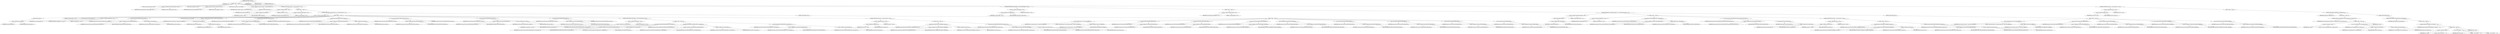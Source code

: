 digraph "applyWebProxySettings" {  
"134" [label = <(METHOD,applyWebProxySettings)<SUB>177</SUB>> ]
"14" [label = <(PARAM,this)<SUB>177</SUB>> ]
"135" [label = <(BLOCK,&lt;empty&gt;,&lt;empty&gt;)<SUB>177</SUB>> ]
"136" [label = <(LOCAL,boolean settingsChanged: boolean)> ]
"137" [label = <(&lt;operator&gt;.assignment,boolean settingsChanged = false)<SUB>178</SUB>> ]
"138" [label = <(IDENTIFIER,settingsChanged,boolean settingsChanged = false)<SUB>178</SUB>> ]
"139" [label = <(LITERAL,false,boolean settingsChanged = false)<SUB>178</SUB>> ]
"140" [label = <(LOCAL,boolean enablingProxy: boolean)> ]
"141" [label = <(&lt;operator&gt;.assignment,boolean enablingProxy = false)<SUB>179</SUB>> ]
"142" [label = <(IDENTIFIER,enablingProxy,boolean enablingProxy = false)<SUB>179</SUB>> ]
"143" [label = <(LITERAL,false,boolean enablingProxy = false)<SUB>179</SUB>> ]
"144" [label = <(LOCAL,Properties sysprops: java.util.Properties)> ]
"145" [label = <(&lt;operator&gt;.assignment,Properties sysprops = System.getProperties())<SUB>180</SUB>> ]
"146" [label = <(IDENTIFIER,sysprops,Properties sysprops = System.getProperties())<SUB>180</SUB>> ]
"147" [label = <(getProperties,System.getProperties())<SUB>180</SUB>> ]
"148" [label = <(IDENTIFIER,System,System.getProperties())<SUB>180</SUB>> ]
"149" [label = <(CONTROL_STRUCTURE,if (proxyHost != null),if (proxyHost != null))<SUB>181</SUB>> ]
"150" [label = <(&lt;operator&gt;.notEquals,proxyHost != null)<SUB>181</SUB>> ]
"151" [label = <(&lt;operator&gt;.fieldAccess,this.proxyHost)<SUB>181</SUB>> ]
"152" [label = <(IDENTIFIER,this,proxyHost != null)<SUB>181</SUB>> ]
"153" [label = <(FIELD_IDENTIFIER,proxyHost,proxyHost)<SUB>181</SUB>> ]
"154" [label = <(LITERAL,null,proxyHost != null)<SUB>181</SUB>> ]
"155" [label = <(BLOCK,&lt;empty&gt;,&lt;empty&gt;)<SUB>181</SUB>> ]
"156" [label = <(&lt;operator&gt;.assignment,settingsChanged = true)<SUB>182</SUB>> ]
"157" [label = <(IDENTIFIER,settingsChanged,settingsChanged = true)<SUB>182</SUB>> ]
"158" [label = <(LITERAL,true,settingsChanged = true)<SUB>182</SUB>> ]
"159" [label = <(CONTROL_STRUCTURE,if (proxyHost.length() != 0),if (proxyHost.length() != 0))<SUB>183</SUB>> ]
"160" [label = <(&lt;operator&gt;.notEquals,proxyHost.length() != 0)<SUB>183</SUB>> ]
"161" [label = <(length,proxyHost.length())<SUB>183</SUB>> ]
"162" [label = <(&lt;operator&gt;.fieldAccess,this.proxyHost)<SUB>183</SUB>> ]
"163" [label = <(IDENTIFIER,this,proxyHost.length())<SUB>183</SUB>> ]
"164" [label = <(FIELD_IDENTIFIER,proxyHost,proxyHost)<SUB>183</SUB>> ]
"165" [label = <(LITERAL,0,proxyHost.length() != 0)<SUB>183</SUB>> ]
"166" [label = <(BLOCK,&lt;empty&gt;,&lt;empty&gt;)<SUB>183</SUB>> ]
"167" [label = <(traceSettingInfo,this.traceSettingInfo())<SUB>184</SUB>> ]
"13" [label = <(IDENTIFIER,this,this.traceSettingInfo())<SUB>184</SUB>> ]
"168" [label = <(&lt;operator&gt;.assignment,enablingProxy = true)<SUB>185</SUB>> ]
"169" [label = <(IDENTIFIER,enablingProxy,enablingProxy = true)<SUB>185</SUB>> ]
"170" [label = <(LITERAL,true,enablingProxy = true)<SUB>185</SUB>> ]
"171" [label = <(put,put(ProxySetup.HTTP_PROXY_HOST, proxyHost))<SUB>186</SUB>> ]
"172" [label = <(IDENTIFIER,sysprops,put(ProxySetup.HTTP_PROXY_HOST, proxyHost))<SUB>186</SUB>> ]
"173" [label = <(&lt;operator&gt;.fieldAccess,ProxySetup.HTTP_PROXY_HOST)<SUB>186</SUB>> ]
"174" [label = <(IDENTIFIER,ProxySetup,put(ProxySetup.HTTP_PROXY_HOST, proxyHost))<SUB>186</SUB>> ]
"175" [label = <(FIELD_IDENTIFIER,HTTP_PROXY_HOST,HTTP_PROXY_HOST)<SUB>186</SUB>> ]
"176" [label = <(&lt;operator&gt;.fieldAccess,this.proxyHost)<SUB>186</SUB>> ]
"177" [label = <(IDENTIFIER,this,put(ProxySetup.HTTP_PROXY_HOST, proxyHost))<SUB>186</SUB>> ]
"178" [label = <(FIELD_IDENTIFIER,proxyHost,proxyHost)<SUB>186</SUB>> ]
"179" [label = <(LOCAL,String portString: java.lang.String)> ]
"180" [label = <(&lt;operator&gt;.assignment,String portString = Integer.toString(proxyPort))<SUB>187</SUB>> ]
"181" [label = <(IDENTIFIER,portString,String portString = Integer.toString(proxyPort))<SUB>187</SUB>> ]
"182" [label = <(toString,Integer.toString(proxyPort))<SUB>187</SUB>> ]
"183" [label = <(IDENTIFIER,Integer,Integer.toString(proxyPort))<SUB>187</SUB>> ]
"184" [label = <(&lt;operator&gt;.fieldAccess,this.proxyPort)<SUB>187</SUB>> ]
"185" [label = <(IDENTIFIER,this,Integer.toString(proxyPort))<SUB>187</SUB>> ]
"186" [label = <(FIELD_IDENTIFIER,proxyPort,proxyPort)<SUB>187</SUB>> ]
"187" [label = <(put,put(ProxySetup.HTTP_PROXY_PORT, portString))<SUB>188</SUB>> ]
"188" [label = <(IDENTIFIER,sysprops,put(ProxySetup.HTTP_PROXY_PORT, portString))<SUB>188</SUB>> ]
"189" [label = <(&lt;operator&gt;.fieldAccess,ProxySetup.HTTP_PROXY_PORT)<SUB>188</SUB>> ]
"190" [label = <(IDENTIFIER,ProxySetup,put(ProxySetup.HTTP_PROXY_PORT, portString))<SUB>188</SUB>> ]
"191" [label = <(FIELD_IDENTIFIER,HTTP_PROXY_PORT,HTTP_PROXY_PORT)<SUB>188</SUB>> ]
"192" [label = <(IDENTIFIER,portString,put(ProxySetup.HTTP_PROXY_PORT, portString))<SUB>188</SUB>> ]
"193" [label = <(put,put(ProxySetup.HTTPS_PROXY_HOST, proxyHost))<SUB>189</SUB>> ]
"194" [label = <(IDENTIFIER,sysprops,put(ProxySetup.HTTPS_PROXY_HOST, proxyHost))<SUB>189</SUB>> ]
"195" [label = <(&lt;operator&gt;.fieldAccess,ProxySetup.HTTPS_PROXY_HOST)<SUB>189</SUB>> ]
"196" [label = <(IDENTIFIER,ProxySetup,put(ProxySetup.HTTPS_PROXY_HOST, proxyHost))<SUB>189</SUB>> ]
"197" [label = <(FIELD_IDENTIFIER,HTTPS_PROXY_HOST,HTTPS_PROXY_HOST)<SUB>189</SUB>> ]
"198" [label = <(&lt;operator&gt;.fieldAccess,this.proxyHost)<SUB>189</SUB>> ]
"199" [label = <(IDENTIFIER,this,put(ProxySetup.HTTPS_PROXY_HOST, proxyHost))<SUB>189</SUB>> ]
"200" [label = <(FIELD_IDENTIFIER,proxyHost,proxyHost)<SUB>189</SUB>> ]
"201" [label = <(put,put(ProxySetup.HTTPS_PROXY_PORT, portString))<SUB>190</SUB>> ]
"202" [label = <(IDENTIFIER,sysprops,put(ProxySetup.HTTPS_PROXY_PORT, portString))<SUB>190</SUB>> ]
"203" [label = <(&lt;operator&gt;.fieldAccess,ProxySetup.HTTPS_PROXY_PORT)<SUB>190</SUB>> ]
"204" [label = <(IDENTIFIER,ProxySetup,put(ProxySetup.HTTPS_PROXY_PORT, portString))<SUB>190</SUB>> ]
"205" [label = <(FIELD_IDENTIFIER,HTTPS_PROXY_PORT,HTTPS_PROXY_PORT)<SUB>190</SUB>> ]
"206" [label = <(IDENTIFIER,portString,put(ProxySetup.HTTPS_PROXY_PORT, portString))<SUB>190</SUB>> ]
"207" [label = <(put,put(ProxySetup.FTP_PROXY_HOST, proxyHost))<SUB>191</SUB>> ]
"208" [label = <(IDENTIFIER,sysprops,put(ProxySetup.FTP_PROXY_HOST, proxyHost))<SUB>191</SUB>> ]
"209" [label = <(&lt;operator&gt;.fieldAccess,ProxySetup.FTP_PROXY_HOST)<SUB>191</SUB>> ]
"210" [label = <(IDENTIFIER,ProxySetup,put(ProxySetup.FTP_PROXY_HOST, proxyHost))<SUB>191</SUB>> ]
"211" [label = <(FIELD_IDENTIFIER,FTP_PROXY_HOST,FTP_PROXY_HOST)<SUB>191</SUB>> ]
"212" [label = <(&lt;operator&gt;.fieldAccess,this.proxyHost)<SUB>191</SUB>> ]
"213" [label = <(IDENTIFIER,this,put(ProxySetup.FTP_PROXY_HOST, proxyHost))<SUB>191</SUB>> ]
"214" [label = <(FIELD_IDENTIFIER,proxyHost,proxyHost)<SUB>191</SUB>> ]
"215" [label = <(put,put(ProxySetup.FTP_PROXY_PORT, portString))<SUB>192</SUB>> ]
"216" [label = <(IDENTIFIER,sysprops,put(ProxySetup.FTP_PROXY_PORT, portString))<SUB>192</SUB>> ]
"217" [label = <(&lt;operator&gt;.fieldAccess,ProxySetup.FTP_PROXY_PORT)<SUB>192</SUB>> ]
"218" [label = <(IDENTIFIER,ProxySetup,put(ProxySetup.FTP_PROXY_PORT, portString))<SUB>192</SUB>> ]
"219" [label = <(FIELD_IDENTIFIER,FTP_PROXY_PORT,FTP_PROXY_PORT)<SUB>192</SUB>> ]
"220" [label = <(IDENTIFIER,portString,put(ProxySetup.FTP_PROXY_PORT, portString))<SUB>192</SUB>> ]
"221" [label = <(CONTROL_STRUCTURE,if (nonProxyHosts != null),if (nonProxyHosts != null))<SUB>193</SUB>> ]
"222" [label = <(&lt;operator&gt;.notEquals,nonProxyHosts != null)<SUB>193</SUB>> ]
"223" [label = <(&lt;operator&gt;.fieldAccess,this.nonProxyHosts)<SUB>193</SUB>> ]
"224" [label = <(IDENTIFIER,this,nonProxyHosts != null)<SUB>193</SUB>> ]
"225" [label = <(FIELD_IDENTIFIER,nonProxyHosts,nonProxyHosts)<SUB>193</SUB>> ]
"226" [label = <(LITERAL,null,nonProxyHosts != null)<SUB>193</SUB>> ]
"227" [label = <(BLOCK,&lt;empty&gt;,&lt;empty&gt;)<SUB>193</SUB>> ]
"228" [label = <(put,put(ProxySetup.HTTP_NON_PROXY_HOSTS, nonProxyHosts))<SUB>194</SUB>> ]
"229" [label = <(IDENTIFIER,sysprops,put(ProxySetup.HTTP_NON_PROXY_HOSTS, nonProxyHosts))<SUB>194</SUB>> ]
"230" [label = <(&lt;operator&gt;.fieldAccess,ProxySetup.HTTP_NON_PROXY_HOSTS)<SUB>194</SUB>> ]
"231" [label = <(IDENTIFIER,ProxySetup,put(ProxySetup.HTTP_NON_PROXY_HOSTS, nonProxyHosts))<SUB>194</SUB>> ]
"232" [label = <(FIELD_IDENTIFIER,HTTP_NON_PROXY_HOSTS,HTTP_NON_PROXY_HOSTS)<SUB>194</SUB>> ]
"233" [label = <(&lt;operator&gt;.fieldAccess,this.nonProxyHosts)<SUB>194</SUB>> ]
"234" [label = <(IDENTIFIER,this,put(ProxySetup.HTTP_NON_PROXY_HOSTS, nonProxyHosts))<SUB>194</SUB>> ]
"235" [label = <(FIELD_IDENTIFIER,nonProxyHosts,nonProxyHosts)<SUB>194</SUB>> ]
"236" [label = <(put,put(ProxySetup.HTTPS_NON_PROXY_HOSTS, nonProxyHosts))<SUB>195</SUB>> ]
"237" [label = <(IDENTIFIER,sysprops,put(ProxySetup.HTTPS_NON_PROXY_HOSTS, nonProxyHosts))<SUB>195</SUB>> ]
"238" [label = <(&lt;operator&gt;.fieldAccess,ProxySetup.HTTPS_NON_PROXY_HOSTS)<SUB>195</SUB>> ]
"239" [label = <(IDENTIFIER,ProxySetup,put(ProxySetup.HTTPS_NON_PROXY_HOSTS, nonProxyHosts))<SUB>195</SUB>> ]
"240" [label = <(FIELD_IDENTIFIER,HTTPS_NON_PROXY_HOSTS,HTTPS_NON_PROXY_HOSTS)<SUB>195</SUB>> ]
"241" [label = <(&lt;operator&gt;.fieldAccess,this.nonProxyHosts)<SUB>195</SUB>> ]
"242" [label = <(IDENTIFIER,this,put(ProxySetup.HTTPS_NON_PROXY_HOSTS, nonProxyHosts))<SUB>195</SUB>> ]
"243" [label = <(FIELD_IDENTIFIER,nonProxyHosts,nonProxyHosts)<SUB>195</SUB>> ]
"244" [label = <(put,put(ProxySetup.FTP_NON_PROXY_HOSTS, nonProxyHosts))<SUB>196</SUB>> ]
"245" [label = <(IDENTIFIER,sysprops,put(ProxySetup.FTP_NON_PROXY_HOSTS, nonProxyHosts))<SUB>196</SUB>> ]
"246" [label = <(&lt;operator&gt;.fieldAccess,ProxySetup.FTP_NON_PROXY_HOSTS)<SUB>196</SUB>> ]
"247" [label = <(IDENTIFIER,ProxySetup,put(ProxySetup.FTP_NON_PROXY_HOSTS, nonProxyHosts))<SUB>196</SUB>> ]
"248" [label = <(FIELD_IDENTIFIER,FTP_NON_PROXY_HOSTS,FTP_NON_PROXY_HOSTS)<SUB>196</SUB>> ]
"249" [label = <(&lt;operator&gt;.fieldAccess,this.nonProxyHosts)<SUB>196</SUB>> ]
"250" [label = <(IDENTIFIER,this,put(ProxySetup.FTP_NON_PROXY_HOSTS, nonProxyHosts))<SUB>196</SUB>> ]
"251" [label = <(FIELD_IDENTIFIER,nonProxyHosts,nonProxyHosts)<SUB>196</SUB>> ]
"252" [label = <(CONTROL_STRUCTURE,if (proxyUser != null),if (proxyUser != null))<SUB>198</SUB>> ]
"253" [label = <(&lt;operator&gt;.notEquals,proxyUser != null)<SUB>198</SUB>> ]
"254" [label = <(&lt;operator&gt;.fieldAccess,this.proxyUser)<SUB>198</SUB>> ]
"255" [label = <(IDENTIFIER,this,proxyUser != null)<SUB>198</SUB>> ]
"256" [label = <(FIELD_IDENTIFIER,proxyUser,proxyUser)<SUB>198</SUB>> ]
"257" [label = <(LITERAL,null,proxyUser != null)<SUB>198</SUB>> ]
"258" [label = <(BLOCK,&lt;empty&gt;,&lt;empty&gt;)<SUB>198</SUB>> ]
"259" [label = <(put,put(ProxySetup.HTTP_PROXY_USERNAME, proxyUser))<SUB>199</SUB>> ]
"260" [label = <(IDENTIFIER,sysprops,put(ProxySetup.HTTP_PROXY_USERNAME, proxyUser))<SUB>199</SUB>> ]
"261" [label = <(&lt;operator&gt;.fieldAccess,ProxySetup.HTTP_PROXY_USERNAME)<SUB>199</SUB>> ]
"262" [label = <(IDENTIFIER,ProxySetup,put(ProxySetup.HTTP_PROXY_USERNAME, proxyUser))<SUB>199</SUB>> ]
"263" [label = <(FIELD_IDENTIFIER,HTTP_PROXY_USERNAME,HTTP_PROXY_USERNAME)<SUB>199</SUB>> ]
"264" [label = <(&lt;operator&gt;.fieldAccess,this.proxyUser)<SUB>199</SUB>> ]
"265" [label = <(IDENTIFIER,this,put(ProxySetup.HTTP_PROXY_USERNAME, proxyUser))<SUB>199</SUB>> ]
"266" [label = <(FIELD_IDENTIFIER,proxyUser,proxyUser)<SUB>199</SUB>> ]
"267" [label = <(put,put(ProxySetup.HTTP_PROXY_PASSWORD, proxyPassword))<SUB>200</SUB>> ]
"268" [label = <(IDENTIFIER,sysprops,put(ProxySetup.HTTP_PROXY_PASSWORD, proxyPassword))<SUB>200</SUB>> ]
"269" [label = <(&lt;operator&gt;.fieldAccess,ProxySetup.HTTP_PROXY_PASSWORD)<SUB>200</SUB>> ]
"270" [label = <(IDENTIFIER,ProxySetup,put(ProxySetup.HTTP_PROXY_PASSWORD, proxyPassword))<SUB>200</SUB>> ]
"271" [label = <(FIELD_IDENTIFIER,HTTP_PROXY_PASSWORD,HTTP_PROXY_PASSWORD)<SUB>200</SUB>> ]
"272" [label = <(&lt;operator&gt;.fieldAccess,this.proxyPassword)<SUB>200</SUB>> ]
"273" [label = <(IDENTIFIER,this,put(ProxySetup.HTTP_PROXY_PASSWORD, proxyPassword))<SUB>200</SUB>> ]
"274" [label = <(FIELD_IDENTIFIER,proxyPassword,proxyPassword)<SUB>200</SUB>> ]
"275" [label = <(CONTROL_STRUCTURE,else,else)<SUB>202</SUB>> ]
"276" [label = <(BLOCK,&lt;empty&gt;,&lt;empty&gt;)<SUB>202</SUB>> ]
"277" [label = <(log,log(&quot;resetting http proxy&quot;, Project.MSG_VERBOSE))<SUB>203</SUB>> ]
"15" [label = <(IDENTIFIER,this,log(&quot;resetting http proxy&quot;, Project.MSG_VERBOSE))<SUB>203</SUB>> ]
"278" [label = <(LITERAL,&quot;resetting http proxy&quot;,log(&quot;resetting http proxy&quot;, Project.MSG_VERBOSE))<SUB>203</SUB>> ]
"279" [label = <(&lt;operator&gt;.fieldAccess,Project.MSG_VERBOSE)<SUB>203</SUB>> ]
"280" [label = <(IDENTIFIER,Project,log(&quot;resetting http proxy&quot;, Project.MSG_VERBOSE))<SUB>203</SUB>> ]
"281" [label = <(FIELD_IDENTIFIER,MSG_VERBOSE,MSG_VERBOSE)<SUB>203</SUB>> ]
"282" [label = <(remove,remove(ProxySetup.HTTP_PROXY_HOST))<SUB>204</SUB>> ]
"283" [label = <(IDENTIFIER,sysprops,remove(ProxySetup.HTTP_PROXY_HOST))<SUB>204</SUB>> ]
"284" [label = <(&lt;operator&gt;.fieldAccess,ProxySetup.HTTP_PROXY_HOST)<SUB>204</SUB>> ]
"285" [label = <(IDENTIFIER,ProxySetup,remove(ProxySetup.HTTP_PROXY_HOST))<SUB>204</SUB>> ]
"286" [label = <(FIELD_IDENTIFIER,HTTP_PROXY_HOST,HTTP_PROXY_HOST)<SUB>204</SUB>> ]
"287" [label = <(remove,remove(ProxySetup.HTTP_PROXY_PORT))<SUB>205</SUB>> ]
"288" [label = <(IDENTIFIER,sysprops,remove(ProxySetup.HTTP_PROXY_PORT))<SUB>205</SUB>> ]
"289" [label = <(&lt;operator&gt;.fieldAccess,ProxySetup.HTTP_PROXY_PORT)<SUB>205</SUB>> ]
"290" [label = <(IDENTIFIER,ProxySetup,remove(ProxySetup.HTTP_PROXY_PORT))<SUB>205</SUB>> ]
"291" [label = <(FIELD_IDENTIFIER,HTTP_PROXY_PORT,HTTP_PROXY_PORT)<SUB>205</SUB>> ]
"292" [label = <(remove,remove(ProxySetup.HTTP_PROXY_USERNAME))<SUB>206</SUB>> ]
"293" [label = <(IDENTIFIER,sysprops,remove(ProxySetup.HTTP_PROXY_USERNAME))<SUB>206</SUB>> ]
"294" [label = <(&lt;operator&gt;.fieldAccess,ProxySetup.HTTP_PROXY_USERNAME)<SUB>206</SUB>> ]
"295" [label = <(IDENTIFIER,ProxySetup,remove(ProxySetup.HTTP_PROXY_USERNAME))<SUB>206</SUB>> ]
"296" [label = <(FIELD_IDENTIFIER,HTTP_PROXY_USERNAME,HTTP_PROXY_USERNAME)<SUB>206</SUB>> ]
"297" [label = <(remove,remove(ProxySetup.HTTP_PROXY_PASSWORD))<SUB>207</SUB>> ]
"298" [label = <(IDENTIFIER,sysprops,remove(ProxySetup.HTTP_PROXY_PASSWORD))<SUB>207</SUB>> ]
"299" [label = <(&lt;operator&gt;.fieldAccess,ProxySetup.HTTP_PROXY_PASSWORD)<SUB>207</SUB>> ]
"300" [label = <(IDENTIFIER,ProxySetup,remove(ProxySetup.HTTP_PROXY_PASSWORD))<SUB>207</SUB>> ]
"301" [label = <(FIELD_IDENTIFIER,HTTP_PROXY_PASSWORD,HTTP_PROXY_PASSWORD)<SUB>207</SUB>> ]
"302" [label = <(remove,remove(ProxySetup.HTTPS_PROXY_HOST))<SUB>208</SUB>> ]
"303" [label = <(IDENTIFIER,sysprops,remove(ProxySetup.HTTPS_PROXY_HOST))<SUB>208</SUB>> ]
"304" [label = <(&lt;operator&gt;.fieldAccess,ProxySetup.HTTPS_PROXY_HOST)<SUB>208</SUB>> ]
"305" [label = <(IDENTIFIER,ProxySetup,remove(ProxySetup.HTTPS_PROXY_HOST))<SUB>208</SUB>> ]
"306" [label = <(FIELD_IDENTIFIER,HTTPS_PROXY_HOST,HTTPS_PROXY_HOST)<SUB>208</SUB>> ]
"307" [label = <(remove,remove(ProxySetup.HTTPS_PROXY_PORT))<SUB>209</SUB>> ]
"308" [label = <(IDENTIFIER,sysprops,remove(ProxySetup.HTTPS_PROXY_PORT))<SUB>209</SUB>> ]
"309" [label = <(&lt;operator&gt;.fieldAccess,ProxySetup.HTTPS_PROXY_PORT)<SUB>209</SUB>> ]
"310" [label = <(IDENTIFIER,ProxySetup,remove(ProxySetup.HTTPS_PROXY_PORT))<SUB>209</SUB>> ]
"311" [label = <(FIELD_IDENTIFIER,HTTPS_PROXY_PORT,HTTPS_PROXY_PORT)<SUB>209</SUB>> ]
"312" [label = <(remove,remove(ProxySetup.FTP_PROXY_HOST))<SUB>210</SUB>> ]
"313" [label = <(IDENTIFIER,sysprops,remove(ProxySetup.FTP_PROXY_HOST))<SUB>210</SUB>> ]
"314" [label = <(&lt;operator&gt;.fieldAccess,ProxySetup.FTP_PROXY_HOST)<SUB>210</SUB>> ]
"315" [label = <(IDENTIFIER,ProxySetup,remove(ProxySetup.FTP_PROXY_HOST))<SUB>210</SUB>> ]
"316" [label = <(FIELD_IDENTIFIER,FTP_PROXY_HOST,FTP_PROXY_HOST)<SUB>210</SUB>> ]
"317" [label = <(remove,remove(ProxySetup.FTP_PROXY_PORT))<SUB>211</SUB>> ]
"318" [label = <(IDENTIFIER,sysprops,remove(ProxySetup.FTP_PROXY_PORT))<SUB>211</SUB>> ]
"319" [label = <(&lt;operator&gt;.fieldAccess,ProxySetup.FTP_PROXY_PORT)<SUB>211</SUB>> ]
"320" [label = <(IDENTIFIER,ProxySetup,remove(ProxySetup.FTP_PROXY_PORT))<SUB>211</SUB>> ]
"321" [label = <(FIELD_IDENTIFIER,FTP_PROXY_PORT,FTP_PROXY_PORT)<SUB>211</SUB>> ]
"322" [label = <(CONTROL_STRUCTURE,if (socksProxyHost != null),if (socksProxyHost != null))<SUB>216</SUB>> ]
"323" [label = <(&lt;operator&gt;.notEquals,socksProxyHost != null)<SUB>216</SUB>> ]
"324" [label = <(&lt;operator&gt;.fieldAccess,this.socksProxyHost)<SUB>216</SUB>> ]
"325" [label = <(IDENTIFIER,this,socksProxyHost != null)<SUB>216</SUB>> ]
"326" [label = <(FIELD_IDENTIFIER,socksProxyHost,socksProxyHost)<SUB>216</SUB>> ]
"327" [label = <(LITERAL,null,socksProxyHost != null)<SUB>216</SUB>> ]
"328" [label = <(BLOCK,&lt;empty&gt;,&lt;empty&gt;)<SUB>216</SUB>> ]
"329" [label = <(&lt;operator&gt;.assignment,settingsChanged = true)<SUB>217</SUB>> ]
"330" [label = <(IDENTIFIER,settingsChanged,settingsChanged = true)<SUB>217</SUB>> ]
"331" [label = <(LITERAL,true,settingsChanged = true)<SUB>217</SUB>> ]
"332" [label = <(CONTROL_STRUCTURE,if (socksProxyHost.length() != 0),if (socksProxyHost.length() != 0))<SUB>218</SUB>> ]
"333" [label = <(&lt;operator&gt;.notEquals,socksProxyHost.length() != 0)<SUB>218</SUB>> ]
"334" [label = <(length,socksProxyHost.length())<SUB>218</SUB>> ]
"335" [label = <(&lt;operator&gt;.fieldAccess,this.socksProxyHost)<SUB>218</SUB>> ]
"336" [label = <(IDENTIFIER,this,socksProxyHost.length())<SUB>218</SUB>> ]
"337" [label = <(FIELD_IDENTIFIER,socksProxyHost,socksProxyHost)<SUB>218</SUB>> ]
"338" [label = <(LITERAL,0,socksProxyHost.length() != 0)<SUB>218</SUB>> ]
"339" [label = <(BLOCK,&lt;empty&gt;,&lt;empty&gt;)<SUB>218</SUB>> ]
"340" [label = <(&lt;operator&gt;.assignment,enablingProxy = true)<SUB>219</SUB>> ]
"341" [label = <(IDENTIFIER,enablingProxy,enablingProxy = true)<SUB>219</SUB>> ]
"342" [label = <(LITERAL,true,enablingProxy = true)<SUB>219</SUB>> ]
"343" [label = <(put,put(ProxySetup.SOCKS_PROXY_HOST, socksProxyHost))<SUB>220</SUB>> ]
"344" [label = <(IDENTIFIER,sysprops,put(ProxySetup.SOCKS_PROXY_HOST, socksProxyHost))<SUB>220</SUB>> ]
"345" [label = <(&lt;operator&gt;.fieldAccess,ProxySetup.SOCKS_PROXY_HOST)<SUB>220</SUB>> ]
"346" [label = <(IDENTIFIER,ProxySetup,put(ProxySetup.SOCKS_PROXY_HOST, socksProxyHost))<SUB>220</SUB>> ]
"347" [label = <(FIELD_IDENTIFIER,SOCKS_PROXY_HOST,SOCKS_PROXY_HOST)<SUB>220</SUB>> ]
"348" [label = <(&lt;operator&gt;.fieldAccess,this.socksProxyHost)<SUB>220</SUB>> ]
"349" [label = <(IDENTIFIER,this,put(ProxySetup.SOCKS_PROXY_HOST, socksProxyHost))<SUB>220</SUB>> ]
"350" [label = <(FIELD_IDENTIFIER,socksProxyHost,socksProxyHost)<SUB>220</SUB>> ]
"351" [label = <(put,put(ProxySetup.SOCKS_PROXY_PORT, Integer.toString(socksProxyPort)))<SUB>221</SUB>> ]
"352" [label = <(IDENTIFIER,sysprops,put(ProxySetup.SOCKS_PROXY_PORT, Integer.toString(socksProxyPort)))<SUB>221</SUB>> ]
"353" [label = <(&lt;operator&gt;.fieldAccess,ProxySetup.SOCKS_PROXY_PORT)<SUB>221</SUB>> ]
"354" [label = <(IDENTIFIER,ProxySetup,put(ProxySetup.SOCKS_PROXY_PORT, Integer.toString(socksProxyPort)))<SUB>221</SUB>> ]
"355" [label = <(FIELD_IDENTIFIER,SOCKS_PROXY_PORT,SOCKS_PROXY_PORT)<SUB>221</SUB>> ]
"356" [label = <(toString,Integer.toString(socksProxyPort))<SUB>221</SUB>> ]
"357" [label = <(IDENTIFIER,Integer,Integer.toString(socksProxyPort))<SUB>221</SUB>> ]
"358" [label = <(&lt;operator&gt;.fieldAccess,this.socksProxyPort)<SUB>221</SUB>> ]
"359" [label = <(IDENTIFIER,this,Integer.toString(socksProxyPort))<SUB>221</SUB>> ]
"360" [label = <(FIELD_IDENTIFIER,socksProxyPort,socksProxyPort)<SUB>221</SUB>> ]
"361" [label = <(CONTROL_STRUCTURE,if (proxyUser != null),if (proxyUser != null))<SUB>222</SUB>> ]
"362" [label = <(&lt;operator&gt;.notEquals,proxyUser != null)<SUB>222</SUB>> ]
"363" [label = <(&lt;operator&gt;.fieldAccess,this.proxyUser)<SUB>222</SUB>> ]
"364" [label = <(IDENTIFIER,this,proxyUser != null)<SUB>222</SUB>> ]
"365" [label = <(FIELD_IDENTIFIER,proxyUser,proxyUser)<SUB>222</SUB>> ]
"366" [label = <(LITERAL,null,proxyUser != null)<SUB>222</SUB>> ]
"367" [label = <(BLOCK,&lt;empty&gt;,&lt;empty&gt;)<SUB>222</SUB>> ]
"368" [label = <(put,put(ProxySetup.SOCKS_PROXY_USERNAME, proxyUser))<SUB>224</SUB>> ]
"369" [label = <(IDENTIFIER,sysprops,put(ProxySetup.SOCKS_PROXY_USERNAME, proxyUser))<SUB>224</SUB>> ]
"370" [label = <(&lt;operator&gt;.fieldAccess,ProxySetup.SOCKS_PROXY_USERNAME)<SUB>224</SUB>> ]
"371" [label = <(IDENTIFIER,ProxySetup,put(ProxySetup.SOCKS_PROXY_USERNAME, proxyUser))<SUB>224</SUB>> ]
"372" [label = <(FIELD_IDENTIFIER,SOCKS_PROXY_USERNAME,SOCKS_PROXY_USERNAME)<SUB>224</SUB>> ]
"373" [label = <(&lt;operator&gt;.fieldAccess,this.proxyUser)<SUB>224</SUB>> ]
"374" [label = <(IDENTIFIER,this,put(ProxySetup.SOCKS_PROXY_USERNAME, proxyUser))<SUB>224</SUB>> ]
"375" [label = <(FIELD_IDENTIFIER,proxyUser,proxyUser)<SUB>224</SUB>> ]
"376" [label = <(put,put(ProxySetup.SOCKS_PROXY_PASSWORD, proxyPassword))<SUB>225</SUB>> ]
"377" [label = <(IDENTIFIER,sysprops,put(ProxySetup.SOCKS_PROXY_PASSWORD, proxyPassword))<SUB>225</SUB>> ]
"378" [label = <(&lt;operator&gt;.fieldAccess,ProxySetup.SOCKS_PROXY_PASSWORD)<SUB>225</SUB>> ]
"379" [label = <(IDENTIFIER,ProxySetup,put(ProxySetup.SOCKS_PROXY_PASSWORD, proxyPassword))<SUB>225</SUB>> ]
"380" [label = <(FIELD_IDENTIFIER,SOCKS_PROXY_PASSWORD,SOCKS_PROXY_PASSWORD)<SUB>225</SUB>> ]
"381" [label = <(&lt;operator&gt;.fieldAccess,this.proxyPassword)<SUB>225</SUB>> ]
"382" [label = <(IDENTIFIER,this,put(ProxySetup.SOCKS_PROXY_PASSWORD, proxyPassword))<SUB>225</SUB>> ]
"383" [label = <(FIELD_IDENTIFIER,proxyPassword,proxyPassword)<SUB>225</SUB>> ]
"384" [label = <(CONTROL_STRUCTURE,else,else)<SUB>228</SUB>> ]
"385" [label = <(BLOCK,&lt;empty&gt;,&lt;empty&gt;)<SUB>228</SUB>> ]
"386" [label = <(log,log(&quot;resetting socks proxy&quot;, Project.MSG_VERBOSE))<SUB>229</SUB>> ]
"16" [label = <(IDENTIFIER,this,log(&quot;resetting socks proxy&quot;, Project.MSG_VERBOSE))<SUB>229</SUB>> ]
"387" [label = <(LITERAL,&quot;resetting socks proxy&quot;,log(&quot;resetting socks proxy&quot;, Project.MSG_VERBOSE))<SUB>229</SUB>> ]
"388" [label = <(&lt;operator&gt;.fieldAccess,Project.MSG_VERBOSE)<SUB>229</SUB>> ]
"389" [label = <(IDENTIFIER,Project,log(&quot;resetting socks proxy&quot;, Project.MSG_VERBOSE))<SUB>229</SUB>> ]
"390" [label = <(FIELD_IDENTIFIER,MSG_VERBOSE,MSG_VERBOSE)<SUB>229</SUB>> ]
"391" [label = <(remove,remove(ProxySetup.SOCKS_PROXY_HOST))<SUB>230</SUB>> ]
"392" [label = <(IDENTIFIER,sysprops,remove(ProxySetup.SOCKS_PROXY_HOST))<SUB>230</SUB>> ]
"393" [label = <(&lt;operator&gt;.fieldAccess,ProxySetup.SOCKS_PROXY_HOST)<SUB>230</SUB>> ]
"394" [label = <(IDENTIFIER,ProxySetup,remove(ProxySetup.SOCKS_PROXY_HOST))<SUB>230</SUB>> ]
"395" [label = <(FIELD_IDENTIFIER,SOCKS_PROXY_HOST,SOCKS_PROXY_HOST)<SUB>230</SUB>> ]
"396" [label = <(remove,remove(ProxySetup.SOCKS_PROXY_PORT))<SUB>231</SUB>> ]
"397" [label = <(IDENTIFIER,sysprops,remove(ProxySetup.SOCKS_PROXY_PORT))<SUB>231</SUB>> ]
"398" [label = <(&lt;operator&gt;.fieldAccess,ProxySetup.SOCKS_PROXY_PORT)<SUB>231</SUB>> ]
"399" [label = <(IDENTIFIER,ProxySetup,remove(ProxySetup.SOCKS_PROXY_PORT))<SUB>231</SUB>> ]
"400" [label = <(FIELD_IDENTIFIER,SOCKS_PROXY_PORT,SOCKS_PROXY_PORT)<SUB>231</SUB>> ]
"401" [label = <(remove,remove(ProxySetup.SOCKS_PROXY_USERNAME))<SUB>232</SUB>> ]
"402" [label = <(IDENTIFIER,sysprops,remove(ProxySetup.SOCKS_PROXY_USERNAME))<SUB>232</SUB>> ]
"403" [label = <(&lt;operator&gt;.fieldAccess,ProxySetup.SOCKS_PROXY_USERNAME)<SUB>232</SUB>> ]
"404" [label = <(IDENTIFIER,ProxySetup,remove(ProxySetup.SOCKS_PROXY_USERNAME))<SUB>232</SUB>> ]
"405" [label = <(FIELD_IDENTIFIER,SOCKS_PROXY_USERNAME,SOCKS_PROXY_USERNAME)<SUB>232</SUB>> ]
"406" [label = <(remove,remove(ProxySetup.SOCKS_PROXY_PASSWORD))<SUB>233</SUB>> ]
"407" [label = <(IDENTIFIER,sysprops,remove(ProxySetup.SOCKS_PROXY_PASSWORD))<SUB>233</SUB>> ]
"408" [label = <(&lt;operator&gt;.fieldAccess,ProxySetup.SOCKS_PROXY_PASSWORD)<SUB>233</SUB>> ]
"409" [label = <(IDENTIFIER,ProxySetup,remove(ProxySetup.SOCKS_PROXY_PASSWORD))<SUB>233</SUB>> ]
"410" [label = <(FIELD_IDENTIFIER,SOCKS_PROXY_PASSWORD,SOCKS_PROXY_PASSWORD)<SUB>233</SUB>> ]
"411" [label = <(CONTROL_STRUCTURE,if (proxyUser != null),if (proxyUser != null))<SUB>237</SUB>> ]
"412" [label = <(&lt;operator&gt;.notEquals,proxyUser != null)<SUB>237</SUB>> ]
"413" [label = <(&lt;operator&gt;.fieldAccess,this.proxyUser)<SUB>237</SUB>> ]
"414" [label = <(IDENTIFIER,this,proxyUser != null)<SUB>237</SUB>> ]
"415" [label = <(FIELD_IDENTIFIER,proxyUser,proxyUser)<SUB>237</SUB>> ]
"416" [label = <(LITERAL,null,proxyUser != null)<SUB>237</SUB>> ]
"417" [label = <(BLOCK,&lt;empty&gt;,&lt;empty&gt;)<SUB>237</SUB>> ]
"418" [label = <(CONTROL_STRUCTURE,if (enablingProxy),if (enablingProxy))<SUB>238</SUB>> ]
"419" [label = <(IDENTIFIER,enablingProxy,if (enablingProxy))<SUB>238</SUB>> ]
"420" [label = <(BLOCK,&lt;empty&gt;,&lt;empty&gt;)<SUB>238</SUB>> ]
"421" [label = <(setDefault,Authenticator.setDefault(new ProxyAuth(proxyUser, proxyPassword)))<SUB>239</SUB>> ]
"422" [label = <(IDENTIFIER,Authenticator,Authenticator.setDefault(new ProxyAuth(proxyUser, proxyPassword)))<SUB>239</SUB>> ]
"423" [label = <(BLOCK,&lt;empty&gt;,&lt;empty&gt;)<SUB>239</SUB>> ]
"424" [label = <(&lt;operator&gt;.assignment,&lt;empty&gt;)> ]
"425" [label = <(IDENTIFIER,$obj0,&lt;empty&gt;)> ]
"426" [label = <(&lt;operator&gt;.alloc,new ProxyAuth(proxyUser, proxyPassword))<SUB>239</SUB>> ]
"427" [label = <(&lt;init&gt;,new ProxyAuth(proxyUser, proxyPassword))<SUB>239</SUB>> ]
"428" [label = <(IDENTIFIER,$obj0,new ProxyAuth(proxyUser, proxyPassword))> ]
"429" [label = <(&lt;operator&gt;.fieldAccess,this.proxyUser)<SUB>239</SUB>> ]
"430" [label = <(IDENTIFIER,this,new ProxyAuth(proxyUser, proxyPassword))<SUB>239</SUB>> ]
"431" [label = <(FIELD_IDENTIFIER,proxyUser,proxyUser)<SUB>239</SUB>> ]
"432" [label = <(&lt;operator&gt;.fieldAccess,this.proxyPassword)<SUB>240</SUB>> ]
"433" [label = <(IDENTIFIER,this,new ProxyAuth(proxyUser, proxyPassword))<SUB>240</SUB>> ]
"434" [label = <(FIELD_IDENTIFIER,proxyPassword,proxyPassword)<SUB>240</SUB>> ]
"435" [label = <(IDENTIFIER,$obj0,&lt;empty&gt;)> ]
"436" [label = <(CONTROL_STRUCTURE,else,else)<SUB>241</SUB>> ]
"437" [label = <(CONTROL_STRUCTURE,if (settingsChanged),if (settingsChanged))<SUB>241</SUB>> ]
"438" [label = <(IDENTIFIER,settingsChanged,if (settingsChanged))<SUB>241</SUB>> ]
"439" [label = <(BLOCK,&lt;empty&gt;,&lt;empty&gt;)<SUB>241</SUB>> ]
"440" [label = <(setDefault,Authenticator.setDefault(new ProxyAuth(&quot;&quot;, &quot;&quot;)))<SUB>242</SUB>> ]
"441" [label = <(IDENTIFIER,Authenticator,Authenticator.setDefault(new ProxyAuth(&quot;&quot;, &quot;&quot;)))<SUB>242</SUB>> ]
"442" [label = <(BLOCK,&lt;empty&gt;,&lt;empty&gt;)<SUB>242</SUB>> ]
"443" [label = <(&lt;operator&gt;.assignment,&lt;empty&gt;)> ]
"444" [label = <(IDENTIFIER,$obj1,&lt;empty&gt;)> ]
"445" [label = <(&lt;operator&gt;.alloc,new ProxyAuth(&quot;&quot;, &quot;&quot;))<SUB>242</SUB>> ]
"446" [label = <(&lt;init&gt;,new ProxyAuth(&quot;&quot;, &quot;&quot;))<SUB>242</SUB>> ]
"447" [label = <(IDENTIFIER,$obj1,new ProxyAuth(&quot;&quot;, &quot;&quot;))> ]
"448" [label = <(LITERAL,&quot;&quot;,new ProxyAuth(&quot;&quot;, &quot;&quot;))<SUB>242</SUB>> ]
"449" [label = <(LITERAL,&quot;&quot;,new ProxyAuth(&quot;&quot;, &quot;&quot;))<SUB>242</SUB>> ]
"450" [label = <(IDENTIFIER,$obj1,&lt;empty&gt;)> ]
"451" [label = <(MODIFIER,PUBLIC)> ]
"452" [label = <(MODIFIER,VIRTUAL)> ]
"453" [label = <(METHOD_RETURN,void)<SUB>177</SUB>> ]
  "134" -> "14" 
  "134" -> "135" 
  "134" -> "451" 
  "134" -> "452" 
  "134" -> "453" 
  "135" -> "136" 
  "135" -> "137" 
  "135" -> "140" 
  "135" -> "141" 
  "135" -> "144" 
  "135" -> "145" 
  "135" -> "149" 
  "135" -> "322" 
  "135" -> "411" 
  "137" -> "138" 
  "137" -> "139" 
  "141" -> "142" 
  "141" -> "143" 
  "145" -> "146" 
  "145" -> "147" 
  "147" -> "148" 
  "149" -> "150" 
  "149" -> "155" 
  "150" -> "151" 
  "150" -> "154" 
  "151" -> "152" 
  "151" -> "153" 
  "155" -> "156" 
  "155" -> "159" 
  "156" -> "157" 
  "156" -> "158" 
  "159" -> "160" 
  "159" -> "166" 
  "159" -> "275" 
  "160" -> "161" 
  "160" -> "165" 
  "161" -> "162" 
  "162" -> "163" 
  "162" -> "164" 
  "166" -> "167" 
  "166" -> "168" 
  "166" -> "171" 
  "166" -> "179" 
  "166" -> "180" 
  "166" -> "187" 
  "166" -> "193" 
  "166" -> "201" 
  "166" -> "207" 
  "166" -> "215" 
  "166" -> "221" 
  "166" -> "252" 
  "167" -> "13" 
  "168" -> "169" 
  "168" -> "170" 
  "171" -> "172" 
  "171" -> "173" 
  "171" -> "176" 
  "173" -> "174" 
  "173" -> "175" 
  "176" -> "177" 
  "176" -> "178" 
  "180" -> "181" 
  "180" -> "182" 
  "182" -> "183" 
  "182" -> "184" 
  "184" -> "185" 
  "184" -> "186" 
  "187" -> "188" 
  "187" -> "189" 
  "187" -> "192" 
  "189" -> "190" 
  "189" -> "191" 
  "193" -> "194" 
  "193" -> "195" 
  "193" -> "198" 
  "195" -> "196" 
  "195" -> "197" 
  "198" -> "199" 
  "198" -> "200" 
  "201" -> "202" 
  "201" -> "203" 
  "201" -> "206" 
  "203" -> "204" 
  "203" -> "205" 
  "207" -> "208" 
  "207" -> "209" 
  "207" -> "212" 
  "209" -> "210" 
  "209" -> "211" 
  "212" -> "213" 
  "212" -> "214" 
  "215" -> "216" 
  "215" -> "217" 
  "215" -> "220" 
  "217" -> "218" 
  "217" -> "219" 
  "221" -> "222" 
  "221" -> "227" 
  "222" -> "223" 
  "222" -> "226" 
  "223" -> "224" 
  "223" -> "225" 
  "227" -> "228" 
  "227" -> "236" 
  "227" -> "244" 
  "228" -> "229" 
  "228" -> "230" 
  "228" -> "233" 
  "230" -> "231" 
  "230" -> "232" 
  "233" -> "234" 
  "233" -> "235" 
  "236" -> "237" 
  "236" -> "238" 
  "236" -> "241" 
  "238" -> "239" 
  "238" -> "240" 
  "241" -> "242" 
  "241" -> "243" 
  "244" -> "245" 
  "244" -> "246" 
  "244" -> "249" 
  "246" -> "247" 
  "246" -> "248" 
  "249" -> "250" 
  "249" -> "251" 
  "252" -> "253" 
  "252" -> "258" 
  "253" -> "254" 
  "253" -> "257" 
  "254" -> "255" 
  "254" -> "256" 
  "258" -> "259" 
  "258" -> "267" 
  "259" -> "260" 
  "259" -> "261" 
  "259" -> "264" 
  "261" -> "262" 
  "261" -> "263" 
  "264" -> "265" 
  "264" -> "266" 
  "267" -> "268" 
  "267" -> "269" 
  "267" -> "272" 
  "269" -> "270" 
  "269" -> "271" 
  "272" -> "273" 
  "272" -> "274" 
  "275" -> "276" 
  "276" -> "277" 
  "276" -> "282" 
  "276" -> "287" 
  "276" -> "292" 
  "276" -> "297" 
  "276" -> "302" 
  "276" -> "307" 
  "276" -> "312" 
  "276" -> "317" 
  "277" -> "15" 
  "277" -> "278" 
  "277" -> "279" 
  "279" -> "280" 
  "279" -> "281" 
  "282" -> "283" 
  "282" -> "284" 
  "284" -> "285" 
  "284" -> "286" 
  "287" -> "288" 
  "287" -> "289" 
  "289" -> "290" 
  "289" -> "291" 
  "292" -> "293" 
  "292" -> "294" 
  "294" -> "295" 
  "294" -> "296" 
  "297" -> "298" 
  "297" -> "299" 
  "299" -> "300" 
  "299" -> "301" 
  "302" -> "303" 
  "302" -> "304" 
  "304" -> "305" 
  "304" -> "306" 
  "307" -> "308" 
  "307" -> "309" 
  "309" -> "310" 
  "309" -> "311" 
  "312" -> "313" 
  "312" -> "314" 
  "314" -> "315" 
  "314" -> "316" 
  "317" -> "318" 
  "317" -> "319" 
  "319" -> "320" 
  "319" -> "321" 
  "322" -> "323" 
  "322" -> "328" 
  "323" -> "324" 
  "323" -> "327" 
  "324" -> "325" 
  "324" -> "326" 
  "328" -> "329" 
  "328" -> "332" 
  "329" -> "330" 
  "329" -> "331" 
  "332" -> "333" 
  "332" -> "339" 
  "332" -> "384" 
  "333" -> "334" 
  "333" -> "338" 
  "334" -> "335" 
  "335" -> "336" 
  "335" -> "337" 
  "339" -> "340" 
  "339" -> "343" 
  "339" -> "351" 
  "339" -> "361" 
  "340" -> "341" 
  "340" -> "342" 
  "343" -> "344" 
  "343" -> "345" 
  "343" -> "348" 
  "345" -> "346" 
  "345" -> "347" 
  "348" -> "349" 
  "348" -> "350" 
  "351" -> "352" 
  "351" -> "353" 
  "351" -> "356" 
  "353" -> "354" 
  "353" -> "355" 
  "356" -> "357" 
  "356" -> "358" 
  "358" -> "359" 
  "358" -> "360" 
  "361" -> "362" 
  "361" -> "367" 
  "362" -> "363" 
  "362" -> "366" 
  "363" -> "364" 
  "363" -> "365" 
  "367" -> "368" 
  "367" -> "376" 
  "368" -> "369" 
  "368" -> "370" 
  "368" -> "373" 
  "370" -> "371" 
  "370" -> "372" 
  "373" -> "374" 
  "373" -> "375" 
  "376" -> "377" 
  "376" -> "378" 
  "376" -> "381" 
  "378" -> "379" 
  "378" -> "380" 
  "381" -> "382" 
  "381" -> "383" 
  "384" -> "385" 
  "385" -> "386" 
  "385" -> "391" 
  "385" -> "396" 
  "385" -> "401" 
  "385" -> "406" 
  "386" -> "16" 
  "386" -> "387" 
  "386" -> "388" 
  "388" -> "389" 
  "388" -> "390" 
  "391" -> "392" 
  "391" -> "393" 
  "393" -> "394" 
  "393" -> "395" 
  "396" -> "397" 
  "396" -> "398" 
  "398" -> "399" 
  "398" -> "400" 
  "401" -> "402" 
  "401" -> "403" 
  "403" -> "404" 
  "403" -> "405" 
  "406" -> "407" 
  "406" -> "408" 
  "408" -> "409" 
  "408" -> "410" 
  "411" -> "412" 
  "411" -> "417" 
  "412" -> "413" 
  "412" -> "416" 
  "413" -> "414" 
  "413" -> "415" 
  "417" -> "418" 
  "418" -> "419" 
  "418" -> "420" 
  "418" -> "436" 
  "420" -> "421" 
  "421" -> "422" 
  "421" -> "423" 
  "423" -> "424" 
  "423" -> "427" 
  "423" -> "435" 
  "424" -> "425" 
  "424" -> "426" 
  "427" -> "428" 
  "427" -> "429" 
  "427" -> "432" 
  "429" -> "430" 
  "429" -> "431" 
  "432" -> "433" 
  "432" -> "434" 
  "436" -> "437" 
  "437" -> "438" 
  "437" -> "439" 
  "439" -> "440" 
  "440" -> "441" 
  "440" -> "442" 
  "442" -> "443" 
  "442" -> "446" 
  "442" -> "450" 
  "443" -> "444" 
  "443" -> "445" 
  "446" -> "447" 
  "446" -> "448" 
  "446" -> "449" 
}
